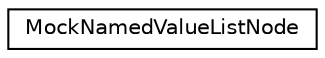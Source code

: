 digraph "Graphical Class Hierarchy"
{
 // LATEX_PDF_SIZE
  edge [fontname="Helvetica",fontsize="10",labelfontname="Helvetica",labelfontsize="10"];
  node [fontname="Helvetica",fontsize="10",shape=record];
  rankdir="LR";
  Node0 [label="MockNamedValueListNode",height=0.2,width=0.4,color="black", fillcolor="white", style="filled",URL="$classMockNamedValueListNode.html",tooltip=" "];
}
